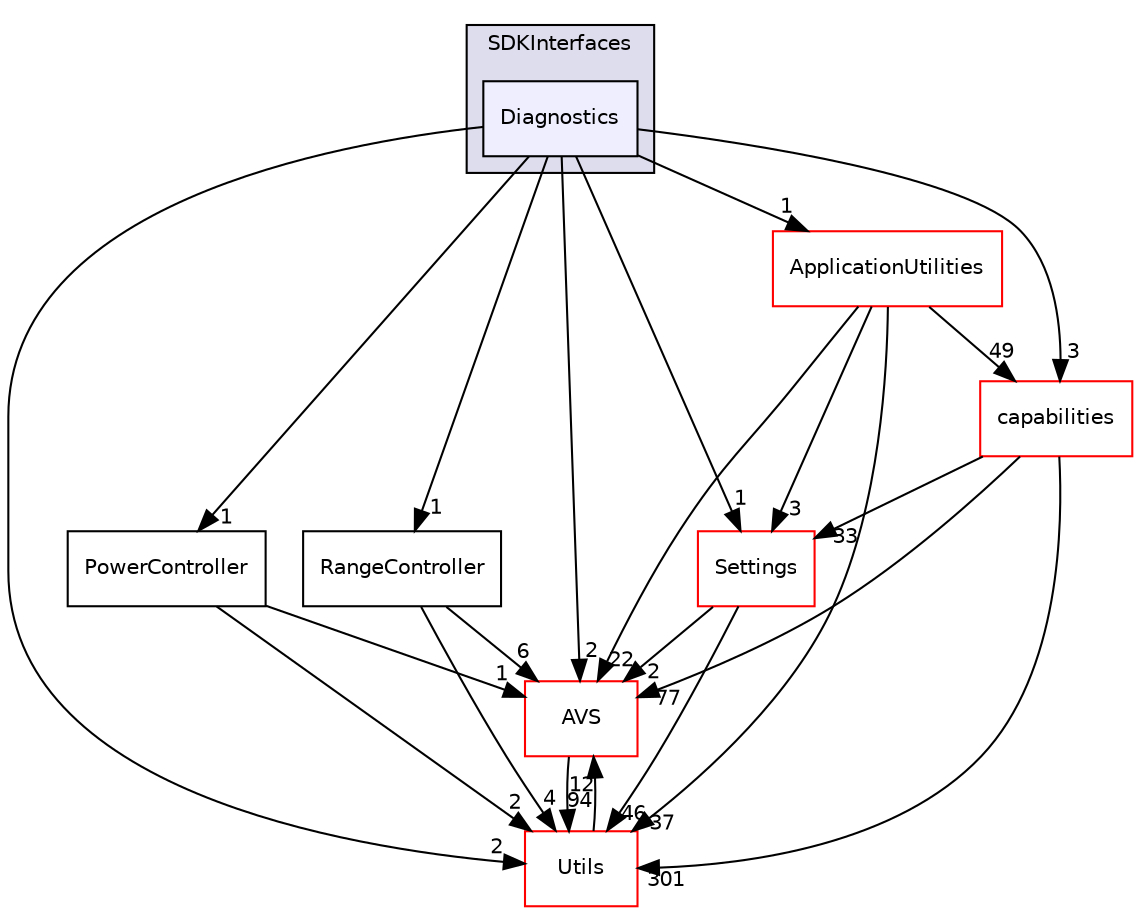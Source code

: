 digraph "/workplace/avs-device-sdk/AVSCommon/SDKInterfaces/include/AVSCommon/SDKInterfaces/Diagnostics" {
  compound=true
  node [ fontsize="10", fontname="Helvetica"];
  edge [ labelfontsize="10", labelfontname="Helvetica"];
  subgraph clusterdir_304e5c5f242f015339c8e1473ae913b8 {
    graph [ bgcolor="#ddddee", pencolor="black", label="SDKInterfaces" fontname="Helvetica", fontsize="10", URL="dir_304e5c5f242f015339c8e1473ae913b8.html"]
  dir_7f23aea2edb40f05731326ef1ba56735 [shape=box, label="Diagnostics", style="filled", fillcolor="#eeeeff", pencolor="black", URL="dir_7f23aea2edb40f05731326ef1ba56735.html"];
  }
  dir_748b5abbb33df61eda67007924a1a0cb [shape=box label="ApplicationUtilities" fillcolor="white" style="filled" color="red" URL="dir_748b5abbb33df61eda67007924a1a0cb.html"];
  dir_45ef3e19a9311bc86a75db9bbd7c3afe [shape=box label="PowerController" URL="dir_45ef3e19a9311bc86a75db9bbd7c3afe.html"];
  dir_80711c2a226d5fced33fce22558d3784 [shape=box label="AVS" fillcolor="white" style="filled" color="red" URL="dir_80711c2a226d5fced33fce22558d3784.html"];
  dir_c7cd8847209d6179aa7c0a0e45162700 [shape=box label="RangeController" URL="dir_c7cd8847209d6179aa7c0a0e45162700.html"];
  dir_49dd3d9ac5586189aa170bac46425b9c [shape=box label="Utils" fillcolor="white" style="filled" color="red" URL="dir_49dd3d9ac5586189aa170bac46425b9c.html"];
  dir_8ae0dd75af039a94f4269584fb8eef13 [shape=box label="Settings" fillcolor="white" style="filled" color="red" URL="dir_8ae0dd75af039a94f4269584fb8eef13.html"];
  dir_55f1e16e469d547c636a522dac21b8a1 [shape=box label="capabilities" fillcolor="white" style="filled" color="red" URL="dir_55f1e16e469d547c636a522dac21b8a1.html"];
  dir_748b5abbb33df61eda67007924a1a0cb->dir_80711c2a226d5fced33fce22558d3784 [headlabel="22", labeldistance=1.5 headhref="dir_000127_000157.html"];
  dir_748b5abbb33df61eda67007924a1a0cb->dir_49dd3d9ac5586189aa170bac46425b9c [headlabel="37", labeldistance=1.5 headhref="dir_000127_000184.html"];
  dir_748b5abbb33df61eda67007924a1a0cb->dir_8ae0dd75af039a94f4269584fb8eef13 [headlabel="3", labeldistance=1.5 headhref="dir_000127_000709.html"];
  dir_748b5abbb33df61eda67007924a1a0cb->dir_55f1e16e469d547c636a522dac21b8a1 [headlabel="49", labeldistance=1.5 headhref="dir_000127_000163.html"];
  dir_45ef3e19a9311bc86a75db9bbd7c3afe->dir_80711c2a226d5fced33fce22558d3784 [headlabel="1", labeldistance=1.5 headhref="dir_000199_000157.html"];
  dir_45ef3e19a9311bc86a75db9bbd7c3afe->dir_49dd3d9ac5586189aa170bac46425b9c [headlabel="2", labeldistance=1.5 headhref="dir_000199_000184.html"];
  dir_80711c2a226d5fced33fce22558d3784->dir_49dd3d9ac5586189aa170bac46425b9c [headlabel="94", labeldistance=1.5 headhref="dir_000157_000184.html"];
  dir_c7cd8847209d6179aa7c0a0e45162700->dir_80711c2a226d5fced33fce22558d3784 [headlabel="6", labeldistance=1.5 headhref="dir_000200_000157.html"];
  dir_c7cd8847209d6179aa7c0a0e45162700->dir_49dd3d9ac5586189aa170bac46425b9c [headlabel="4", labeldistance=1.5 headhref="dir_000200_000184.html"];
  dir_49dd3d9ac5586189aa170bac46425b9c->dir_80711c2a226d5fced33fce22558d3784 [headlabel="12", labeldistance=1.5 headhref="dir_000184_000157.html"];
  dir_8ae0dd75af039a94f4269584fb8eef13->dir_80711c2a226d5fced33fce22558d3784 [headlabel="2", labeldistance=1.5 headhref="dir_000709_000157.html"];
  dir_8ae0dd75af039a94f4269584fb8eef13->dir_49dd3d9ac5586189aa170bac46425b9c [headlabel="46", labeldistance=1.5 headhref="dir_000709_000184.html"];
  dir_55f1e16e469d547c636a522dac21b8a1->dir_80711c2a226d5fced33fce22558d3784 [headlabel="77", labeldistance=1.5 headhref="dir_000163_000157.html"];
  dir_55f1e16e469d547c636a522dac21b8a1->dir_49dd3d9ac5586189aa170bac46425b9c [headlabel="301", labeldistance=1.5 headhref="dir_000163_000184.html"];
  dir_55f1e16e469d547c636a522dac21b8a1->dir_8ae0dd75af039a94f4269584fb8eef13 [headlabel="33", labeldistance=1.5 headhref="dir_000163_000709.html"];
  dir_7f23aea2edb40f05731326ef1ba56735->dir_748b5abbb33df61eda67007924a1a0cb [headlabel="1", labeldistance=1.5 headhref="dir_000196_000127.html"];
  dir_7f23aea2edb40f05731326ef1ba56735->dir_45ef3e19a9311bc86a75db9bbd7c3afe [headlabel="1", labeldistance=1.5 headhref="dir_000196_000199.html"];
  dir_7f23aea2edb40f05731326ef1ba56735->dir_80711c2a226d5fced33fce22558d3784 [headlabel="2", labeldistance=1.5 headhref="dir_000196_000157.html"];
  dir_7f23aea2edb40f05731326ef1ba56735->dir_c7cd8847209d6179aa7c0a0e45162700 [headlabel="1", labeldistance=1.5 headhref="dir_000196_000200.html"];
  dir_7f23aea2edb40f05731326ef1ba56735->dir_49dd3d9ac5586189aa170bac46425b9c [headlabel="2", labeldistance=1.5 headhref="dir_000196_000184.html"];
  dir_7f23aea2edb40f05731326ef1ba56735->dir_8ae0dd75af039a94f4269584fb8eef13 [headlabel="1", labeldistance=1.5 headhref="dir_000196_000709.html"];
  dir_7f23aea2edb40f05731326ef1ba56735->dir_55f1e16e469d547c636a522dac21b8a1 [headlabel="3", labeldistance=1.5 headhref="dir_000196_000163.html"];
}
